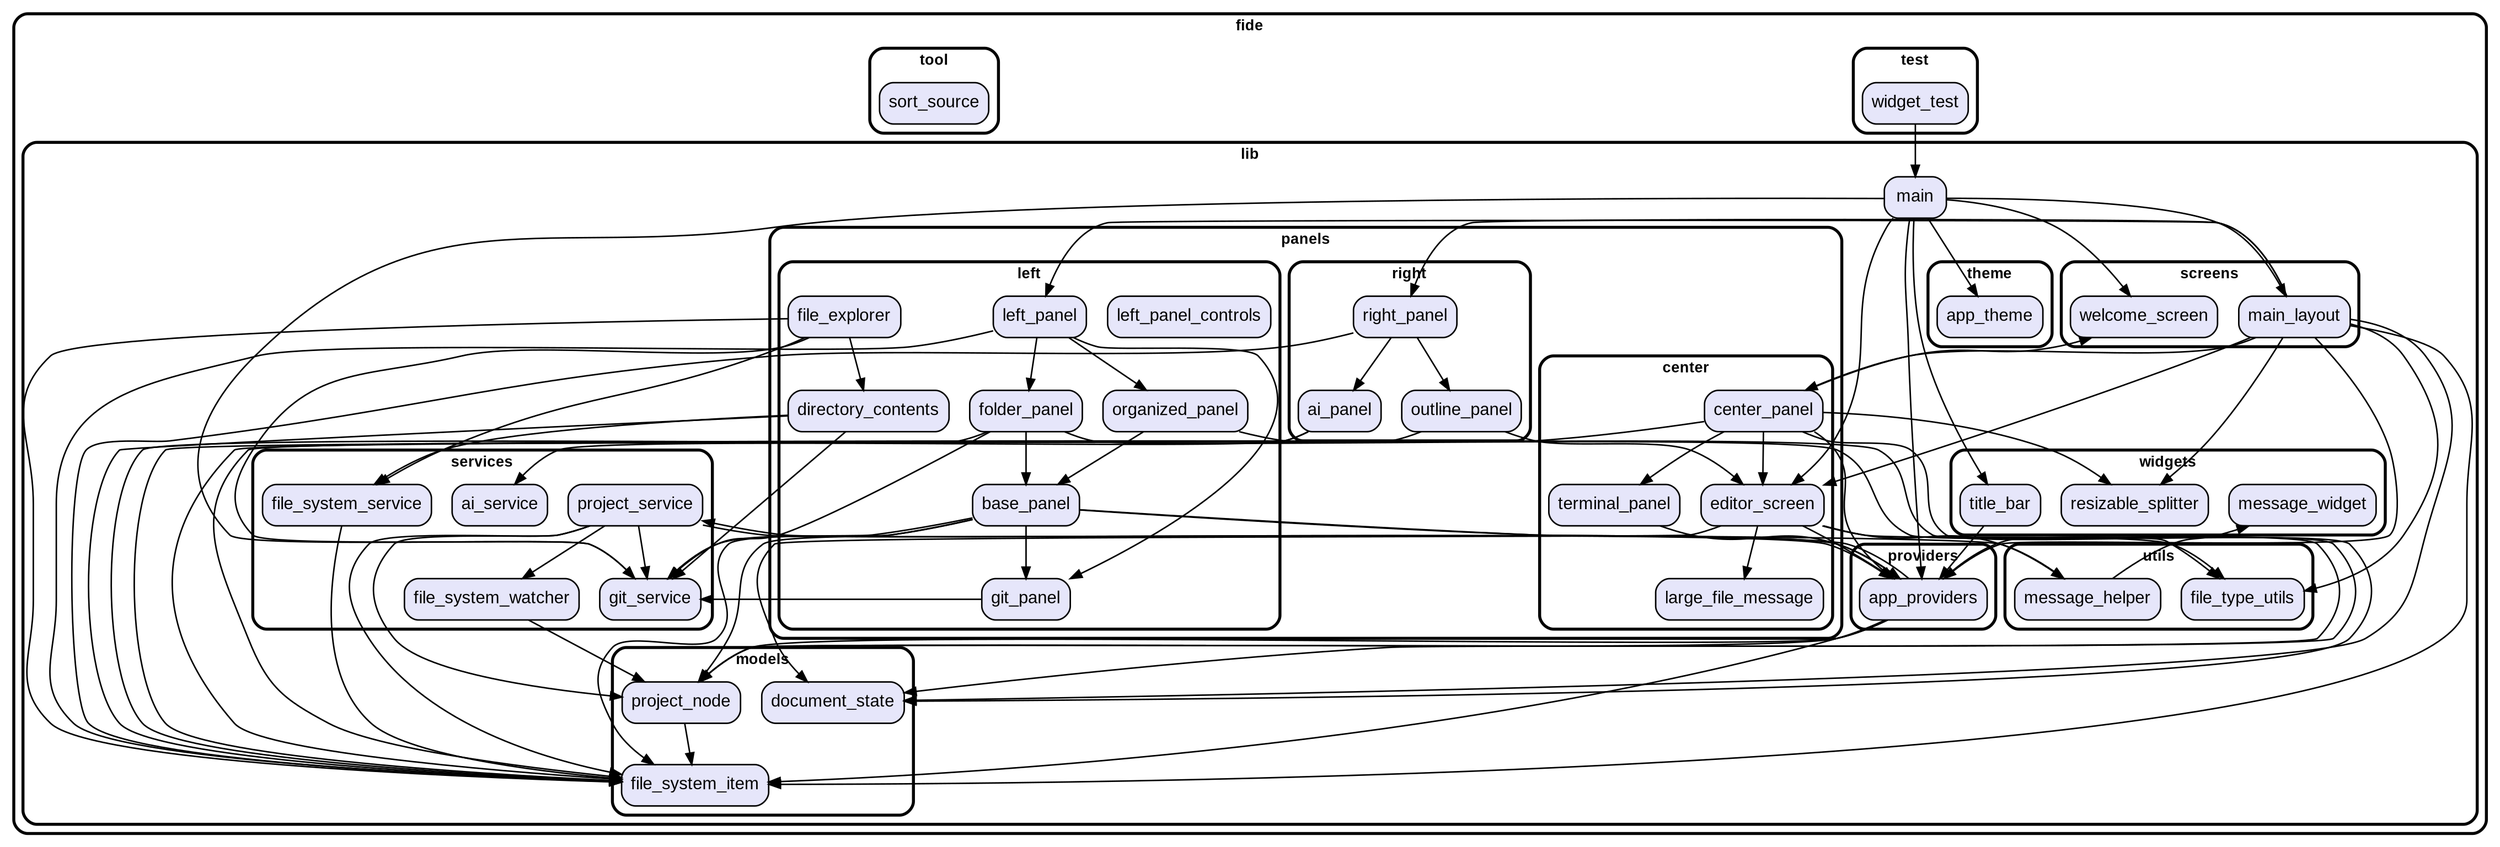 digraph "" {
  graph [style=rounded fontname="Arial Black" fontsize=13 penwidth=2.6];
  node [shape=rect style="filled,rounded" fontname=Arial fontsize=15 fillcolor=Lavender penwidth=1.3];
  edge [penwidth=1.3];
  "/test/widget_test.dart" [label="widget_test"];
  "/lib/providers/app_providers.dart" [label="app_providers"];
  "/lib/panels/right/outline_panel.dart" [label="outline_panel"];
  "/lib/panels/right/ai_panel.dart" [label="ai_panel"];
  "/lib/panels/right/right_panel.dart" [label="right_panel"];
  "/lib/panels/center/large_file_message.dart" [label="large_file_message"];
  "/lib/panels/center/editor_screen.dart" [label="editor_screen"];
  "/lib/panels/center/terminal_panel.dart" [label="terminal_panel"];
  "/lib/panels/center/center_panel.dart" [label="center_panel"];
  "/lib/panels/left/git_panel.dart" [label="git_panel"];
  "/lib/panels/left/left_panel_controls.dart" [label="left_panel_controls"];
  "/lib/panels/left/base_panel.dart" [label="base_panel"];
  "/lib/panels/left/directory_contents.dart" [label="directory_contents"];
  "/lib/panels/left/folder_panel.dart" [label="folder_panel"];
  "/lib/panels/left/file_explorer.dart" [label="file_explorer"];
  "/lib/panels/left/left_panel.dart" [label="left_panel"];
  "/lib/panels/left/organized_panel.dart" [label="organized_panel"];
  "/lib/utils/message_helper.dart" [label="message_helper"];
  "/lib/utils/file_type_utils.dart" [label="file_type_utils"];
  "/lib/models/project_node.dart" [label="project_node"];
  "/lib/models/document_state.dart" [label="document_state"];
  "/lib/models/file_system_item.dart" [label="file_system_item"];
  "/lib/screens/main_layout.dart" [label="main_layout"];
  "/lib/screens/welcome_screen.dart" [label="welcome_screen"];
  "/lib/main.dart" [label="main"];
  "/lib/theme/app_theme.dart" [label="app_theme"];
  "/lib/services/project_service.dart" [label="project_service"];
  "/lib/services/git_service.dart" [label="git_service"];
  "/lib/services/file_system_watcher.dart" [label="file_system_watcher"];
  "/lib/services/ai_service.dart" [label="ai_service"];
  "/lib/services/file_system_service.dart" [label="file_system_service"];
  "/lib/widgets/resizable_splitter.dart" [label="resizable_splitter"];
  "/lib/widgets/title_bar.dart" [label="title_bar"];
  "/lib/widgets/message_widget.dart" [label="message_widget"];
  "/tool/sort_source.dart" [label="sort_source"];
  subgraph "cluster~" {
    label="fide";
    subgraph "cluster~/test" {
      label="test";
      "/test/widget_test.dart";
    }
    subgraph "cluster~/lib" {
      label="lib";
      "/lib/main.dart";
      subgraph "cluster~/lib/providers" {
        label="providers";
        "/lib/providers/app_providers.dart";
      }
      subgraph "cluster~/lib/panels" {
        label="panels";
        subgraph "cluster~/lib/panels/right" {
          label="right";
          "/lib/panels/right/outline_panel.dart";
          "/lib/panels/right/ai_panel.dart";
          "/lib/panels/right/right_panel.dart";
        }
        subgraph "cluster~/lib/panels/center" {
          label="center";
          "/lib/panels/center/large_file_message.dart";
          "/lib/panels/center/editor_screen.dart";
          "/lib/panels/center/terminal_panel.dart";
          "/lib/panels/center/center_panel.dart";
        }
        subgraph "cluster~/lib/panels/left" {
          label="left";
          "/lib/panels/left/git_panel.dart";
          "/lib/panels/left/left_panel_controls.dart";
          "/lib/panels/left/base_panel.dart";
          "/lib/panels/left/directory_contents.dart";
          "/lib/panels/left/folder_panel.dart";
          "/lib/panels/left/file_explorer.dart";
          "/lib/panels/left/left_panel.dart";
          "/lib/panels/left/organized_panel.dart";
        }
      }
      subgraph "cluster~/lib/utils" {
        label="utils";
        "/lib/utils/message_helper.dart";
        "/lib/utils/file_type_utils.dart";
      }
      subgraph "cluster~/lib/models" {
        label="models";
        "/lib/models/project_node.dart";
        "/lib/models/document_state.dart";
        "/lib/models/file_system_item.dart";
      }
      subgraph "cluster~/lib/screens" {
        label="screens";
        "/lib/screens/main_layout.dart";
        "/lib/screens/welcome_screen.dart";
      }
      subgraph "cluster~/lib/theme" {
        label="theme";
        "/lib/theme/app_theme.dart";
      }
      subgraph "cluster~/lib/services" {
        label="services";
        "/lib/services/project_service.dart";
        "/lib/services/git_service.dart";
        "/lib/services/file_system_watcher.dart";
        "/lib/services/ai_service.dart";
        "/lib/services/file_system_service.dart";
      }
      subgraph "cluster~/lib/widgets" {
        label="widgets";
        "/lib/widgets/resizable_splitter.dart";
        "/lib/widgets/title_bar.dart";
        "/lib/widgets/message_widget.dart";
      }
    }
    subgraph "cluster~/tool" {
      label="tool";
      "/tool/sort_source.dart";
    }
  }
  "/test/widget_test.dart" -> "/lib/main.dart";
  "/lib/providers/app_providers.dart" -> "/lib/models/file_system_item.dart";
  "/lib/providers/app_providers.dart" -> "/lib/models/project_node.dart";
  "/lib/providers/app_providers.dart" -> "/lib/models/document_state.dart";
  "/lib/providers/app_providers.dart" -> "/lib/services/project_service.dart";
  "/lib/providers/app_providers.dart" -> "/lib/utils/file_type_utils.dart";
  "/lib/panels/right/outline_panel.dart" -> "/lib/models/file_system_item.dart";
  "/lib/panels/right/outline_panel.dart" -> "/lib/panels/center/editor_screen.dart";
  "/lib/panels/right/ai_panel.dart" -> "/lib/services/ai_service.dart";
  "/lib/panels/right/ai_panel.dart" -> "/lib/models/file_system_item.dart";
  "/lib/panels/right/right_panel.dart" -> "/lib/panels/right/outline_panel.dart";
  "/lib/panels/right/right_panel.dart" -> "/lib/panels/right/ai_panel.dart";
  "/lib/panels/right/right_panel.dart" -> "/lib/models/file_system_item.dart";
  "/lib/panels/center/editor_screen.dart" -> "/lib/panels/center/large_file_message.dart";
  "/lib/panels/center/editor_screen.dart" -> "/lib/providers/app_providers.dart";
  "/lib/panels/center/editor_screen.dart" -> "/lib/utils/message_helper.dart";
  "/lib/panels/center/editor_screen.dart" -> "/lib/utils/file_type_utils.dart";
  "/lib/panels/center/editor_screen.dart" -> "/lib/models/document_state.dart";
  "/lib/panels/center/terminal_panel.dart" -> "/lib/providers/app_providers.dart";
  "/lib/panels/center/center_panel.dart" -> "/lib/models/document_state.dart";
  "/lib/panels/center/center_panel.dart" -> "/lib/providers/app_providers.dart";
  "/lib/panels/center/center_panel.dart" -> "/lib/screens/welcome_screen.dart";
  "/lib/panels/center/center_panel.dart" -> "/lib/panels/center/editor_screen.dart";
  "/lib/panels/center/center_panel.dart" -> "/lib/panels/center/terminal_panel.dart";
  "/lib/panels/center/center_panel.dart" -> "/lib/widgets/resizable_splitter.dart";
  "/lib/panels/center/center_panel.dart" -> "/lib/models/file_system_item.dart";
  "/lib/panels/left/git_panel.dart" -> "/lib/services/git_service.dart";
  "/lib/panels/left/base_panel.dart" -> "/lib/models/project_node.dart";
  "/lib/panels/left/base_panel.dart" -> "/lib/models/file_system_item.dart";
  "/lib/panels/left/base_panel.dart" -> "/lib/services/git_service.dart";
  "/lib/panels/left/base_panel.dart" -> "/lib/utils/message_helper.dart";
  "/lib/panels/left/base_panel.dart" -> "/lib/panels/left/git_panel.dart";
  "/lib/panels/left/base_panel.dart" -> "/lib/providers/app_providers.dart";
  "/lib/panels/left/directory_contents.dart" -> "/lib/services/file_system_service.dart";
  "/lib/panels/left/directory_contents.dart" -> "/lib/services/git_service.dart";
  "/lib/panels/left/directory_contents.dart" -> "/lib/models/file_system_item.dart";
  "/lib/panels/left/folder_panel.dart" -> "/lib/models/project_node.dart";
  "/lib/panels/left/folder_panel.dart" -> "/lib/models/file_system_item.dart";
  "/lib/panels/left/folder_panel.dart" -> "/lib/services/git_service.dart";
  "/lib/panels/left/folder_panel.dart" -> "/lib/panels/left/base_panel.dart";
  "/lib/panels/left/file_explorer.dart" -> "/lib/services/file_system_service.dart";
  "/lib/panels/left/file_explorer.dart" -> "/lib/services/git_service.dart";
  "/lib/panels/left/file_explorer.dart" -> "/lib/models/file_system_item.dart";
  "/lib/panels/left/file_explorer.dart" -> "/lib/panels/left/directory_contents.dart";
  "/lib/panels/left/left_panel.dart" -> "/lib/panels/left/folder_panel.dart";
  "/lib/panels/left/left_panel.dart" -> "/lib/panels/left/organized_panel.dart";
  "/lib/panels/left/left_panel.dart" -> "/lib/panels/left/git_panel.dart";
  "/lib/panels/left/left_panel.dart" -> "/lib/models/file_system_item.dart";
  "/lib/panels/left/organized_panel.dart" -> "/lib/models/project_node.dart";
  "/lib/panels/left/organized_panel.dart" -> "/lib/panels/left/base_panel.dart";
  "/lib/utils/message_helper.dart" -> "/lib/widgets/message_widget.dart";
  "/lib/models/project_node.dart" -> "/lib/models/file_system_item.dart";
  "/lib/screens/main_layout.dart" -> "/lib/panels/center/editor_screen.dart";
  "/lib/screens/main_layout.dart" -> "/lib/providers/app_providers.dart";
  "/lib/screens/main_layout.dart" -> "/lib/models/file_system_item.dart";
  "/lib/screens/main_layout.dart" -> "/lib/models/document_state.dart";
  "/lib/screens/main_layout.dart" -> "/lib/utils/file_type_utils.dart";
  "/lib/screens/main_layout.dart" -> "/lib/widgets/resizable_splitter.dart";
  "/lib/screens/main_layout.dart" -> "/lib/panels/left/left_panel.dart";
  "/lib/screens/main_layout.dart" -> "/lib/panels/center/center_panel.dart";
  "/lib/screens/main_layout.dart" -> "/lib/panels/right/right_panel.dart";
  "/lib/main.dart" -> "/lib/providers/app_providers.dart";
  "/lib/main.dart" -> "/lib/screens/main_layout.dart";
  "/lib/main.dart" -> "/lib/widgets/title_bar.dart";
  "/lib/main.dart" -> "/lib/panels/center/editor_screen.dart";
  "/lib/main.dart" -> "/lib/screens/welcome_screen.dart";
  "/lib/main.dart" -> "/lib/services/git_service.dart";
  "/lib/main.dart" -> "/lib/theme/app_theme.dart";
  "/lib/services/project_service.dart" -> "/lib/models/project_node.dart";
  "/lib/services/project_service.dart" -> "/lib/models/file_system_item.dart";
  "/lib/services/project_service.dart" -> "/lib/services/git_service.dart";
  "/lib/services/project_service.dart" -> "/lib/services/file_system_watcher.dart";
  "/lib/services/project_service.dart" -> "/lib/providers/app_providers.dart";
  "/lib/services/file_system_watcher.dart" -> "/lib/models/project_node.dart";
  "/lib/services/file_system_service.dart" -> "/lib/models/file_system_item.dart";
  "/lib/widgets/title_bar.dart" -> "/lib/providers/app_providers.dart";
}
